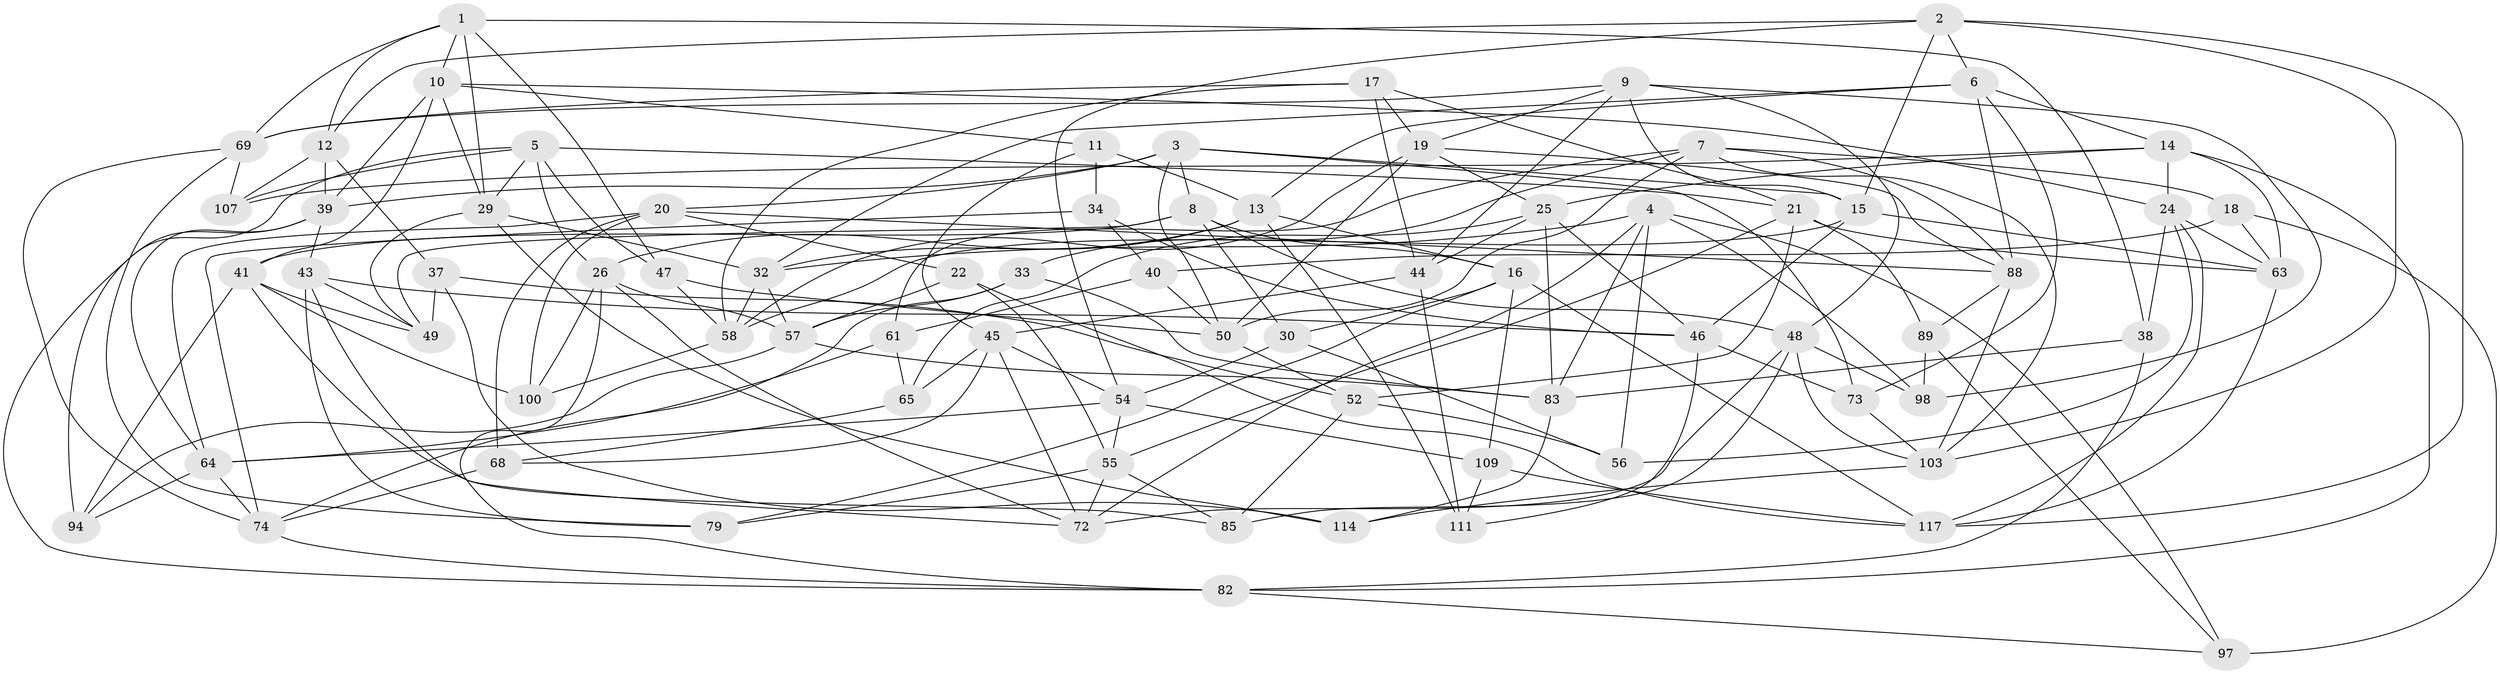 // Generated by graph-tools (version 1.1) at 2025/24/03/03/25 07:24:24]
// undirected, 74 vertices, 193 edges
graph export_dot {
graph [start="1"]
  node [color=gray90,style=filled];
  1 [super="+106"];
  2 [super="+91"];
  3 [super="+53"];
  4 [super="+71"];
  5 [super="+23"];
  6 [super="+120"];
  7 [super="+28"];
  8 [super="+78"];
  9 [super="+27"];
  10 [super="+36"];
  11;
  12 [super="+42"];
  13 [super="+84"];
  14 [super="+70"];
  15 [super="+115"];
  16 [super="+116"];
  17 [super="+51"];
  18;
  19 [super="+76"];
  20 [super="+31"];
  21 [super="+104"];
  22;
  24 [super="+35"];
  25 [super="+59"];
  26 [super="+81"];
  29 [super="+80"];
  30;
  32 [super="+77"];
  33;
  34;
  37 [super="+102"];
  38;
  39 [super="+99"];
  40;
  41 [super="+123"];
  43 [super="+113"];
  44 [super="+66"];
  45 [super="+112"];
  46 [super="+62"];
  47;
  48 [super="+119"];
  49 [super="+110"];
  50 [super="+122"];
  52 [super="+87"];
  54 [super="+75"];
  55 [super="+118"];
  56;
  57 [super="+60"];
  58 [super="+96"];
  61;
  63 [super="+86"];
  64 [super="+67"];
  65;
  68;
  69 [super="+95"];
  72 [super="+101"];
  73;
  74 [super="+92"];
  79;
  82 [super="+105"];
  83 [super="+90"];
  85;
  88 [super="+93"];
  89;
  94;
  97;
  98;
  100;
  103 [super="+108"];
  107;
  109;
  111;
  114;
  117 [super="+121"];
  1 -- 47;
  1 -- 38;
  1 -- 69;
  1 -- 12;
  1 -- 10;
  1 -- 29;
  2 -- 103;
  2 -- 117;
  2 -- 12;
  2 -- 15;
  2 -- 54;
  2 -- 6;
  3 -- 50;
  3 -- 8;
  3 -- 73;
  3 -- 15;
  3 -- 20;
  3 -- 39;
  4 -- 83;
  4 -- 32;
  4 -- 56;
  4 -- 97;
  4 -- 98;
  4 -- 72;
  5 -- 107;
  5 -- 47;
  5 -- 21;
  5 -- 29;
  5 -- 94;
  5 -- 26;
  6 -- 32;
  6 -- 73;
  6 -- 88;
  6 -- 13;
  6 -- 14;
  7 -- 18;
  7 -- 33;
  7 -- 103;
  7 -- 61;
  7 -- 88;
  7 -- 50;
  8 -- 30;
  8 -- 49;
  8 -- 48;
  8 -- 41;
  8 -- 16;
  9 -- 69;
  9 -- 48;
  9 -- 98;
  9 -- 19;
  9 -- 44;
  9 -- 15;
  10 -- 39;
  10 -- 24;
  10 -- 41;
  10 -- 11;
  10 -- 29;
  11 -- 34;
  11 -- 45;
  11 -- 13;
  12 -- 107;
  12 -- 39;
  12 -- 37 [weight=2];
  13 -- 32;
  13 -- 26;
  13 -- 111;
  13 -- 16;
  14 -- 82;
  14 -- 24;
  14 -- 25;
  14 -- 107;
  14 -- 63;
  15 -- 46;
  15 -- 58;
  15 -- 63;
  16 -- 109;
  16 -- 79;
  16 -- 117;
  16 -- 30;
  17 -- 21;
  17 -- 44 [weight=2];
  17 -- 58;
  17 -- 19;
  17 -- 69;
  18 -- 97;
  18 -- 63;
  18 -- 40;
  19 -- 58;
  19 -- 88;
  19 -- 25;
  19 -- 50;
  20 -- 100;
  20 -- 88;
  20 -- 22;
  20 -- 68;
  20 -- 64;
  21 -- 89;
  21 -- 55;
  21 -- 52;
  21 -- 63;
  22 -- 55;
  22 -- 57;
  22 -- 117;
  24 -- 38;
  24 -- 56;
  24 -- 117;
  24 -- 63;
  25 -- 65;
  25 -- 44;
  25 -- 46;
  25 -- 83;
  26 -- 72;
  26 -- 100;
  26 -- 82;
  26 -- 57;
  29 -- 114;
  29 -- 49;
  29 -- 32;
  30 -- 56;
  30 -- 54;
  32 -- 58;
  32 -- 57;
  33 -- 74;
  33 -- 83;
  33 -- 57;
  34 -- 46;
  34 -- 74;
  34 -- 40;
  37 -- 52 [weight=2];
  37 -- 114;
  37 -- 49;
  38 -- 82;
  38 -- 83;
  39 -- 64;
  39 -- 82;
  39 -- 43;
  40 -- 50;
  40 -- 61;
  41 -- 100;
  41 -- 94;
  41 -- 85;
  41 -- 49;
  43 -- 79;
  43 -- 49 [weight=2];
  43 -- 46;
  43 -- 72;
  44 -- 45;
  44 -- 111;
  45 -- 72;
  45 -- 65;
  45 -- 68;
  45 -- 54;
  46 -- 111;
  46 -- 73;
  47 -- 58;
  47 -- 50;
  48 -- 85;
  48 -- 98;
  48 -- 72;
  48 -- 103;
  50 -- 52;
  52 -- 56;
  52 -- 85;
  54 -- 109;
  54 -- 64;
  54 -- 55;
  55 -- 85;
  55 -- 79;
  55 -- 72;
  57 -- 83;
  57 -- 94;
  58 -- 100;
  61 -- 65;
  61 -- 64;
  63 -- 117;
  64 -- 74;
  64 -- 94;
  65 -- 68;
  68 -- 74;
  69 -- 79;
  69 -- 107;
  69 -- 74;
  73 -- 103;
  74 -- 82;
  82 -- 97;
  83 -- 114;
  88 -- 103;
  88 -- 89;
  89 -- 98;
  89 -- 97;
  103 -- 114;
  109 -- 117;
  109 -- 111;
}

